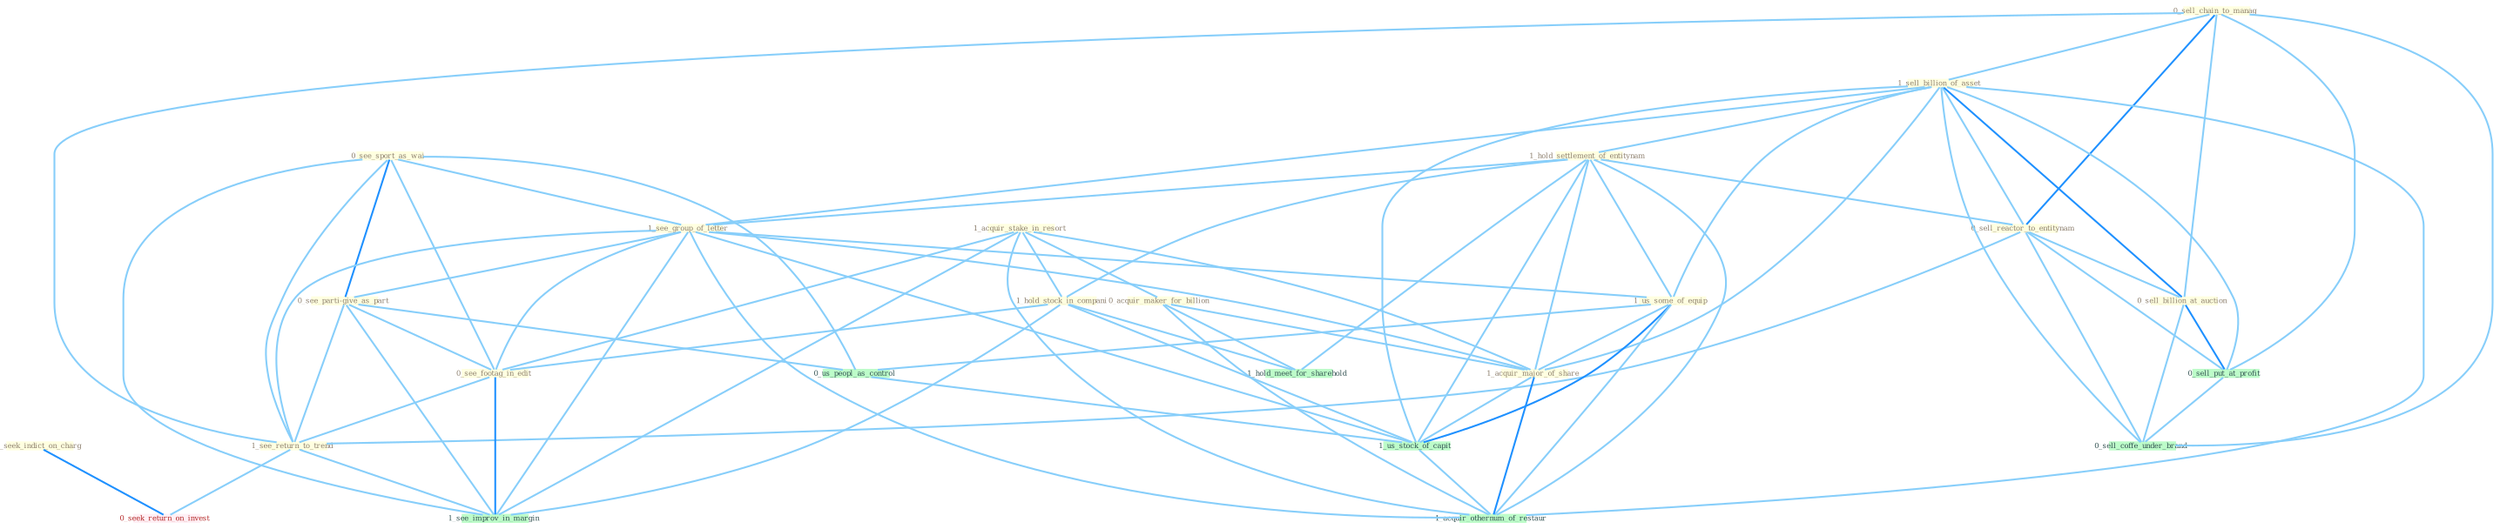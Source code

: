 Graph G{ 
    node
    [shape=polygon,style=filled,width=.5,height=.06,color="#BDFCC9",fixedsize=true,fontsize=4,
    fontcolor="#2f4f4f"];
    {node
    [color="#ffffe0", fontcolor="#8b7d6b"] "0_see_sport_as_wai " "0_sell_chain_to_manag " "1_sell_billion_of_asset " "1_acquir_stake_in_resort " "1_hold_settlement_of_entitynam " "1_see_group_of_letter " "0_sell_reactor_to_entitynam " "0_see_parti-give_as_part " "1_seek_indict_on_charg " "1_hold_stock_in_compani " "0_see_footag_in_edit " "0_acquir_maker_for_billion " "1_us_some_of_equip " "1_acquir_major_of_share " "1_see_return_to_trend " "0_sell_billion_at_auction "}
{node [color="#fff0f5", fontcolor="#b22222"] "0_seek_return_on_invest "}
edge [color="#B0E2FF"];

	"0_see_sport_as_wai " -- "1_see_group_of_letter " [w="1", color="#87cefa" ];
	"0_see_sport_as_wai " -- "0_see_parti-give_as_part " [w="2", color="#1e90ff" , len=0.8];
	"0_see_sport_as_wai " -- "0_see_footag_in_edit " [w="1", color="#87cefa" ];
	"0_see_sport_as_wai " -- "1_see_return_to_trend " [w="1", color="#87cefa" ];
	"0_see_sport_as_wai " -- "0_us_peopl_as_control " [w="1", color="#87cefa" ];
	"0_see_sport_as_wai " -- "1_see_improv_in_margin " [w="1", color="#87cefa" ];
	"0_sell_chain_to_manag " -- "1_sell_billion_of_asset " [w="1", color="#87cefa" ];
	"0_sell_chain_to_manag " -- "0_sell_reactor_to_entitynam " [w="2", color="#1e90ff" , len=0.8];
	"0_sell_chain_to_manag " -- "1_see_return_to_trend " [w="1", color="#87cefa" ];
	"0_sell_chain_to_manag " -- "0_sell_billion_at_auction " [w="1", color="#87cefa" ];
	"0_sell_chain_to_manag " -- "0_sell_put_at_profit " [w="1", color="#87cefa" ];
	"0_sell_chain_to_manag " -- "0_sell_coffe_under_brand " [w="1", color="#87cefa" ];
	"1_sell_billion_of_asset " -- "1_hold_settlement_of_entitynam " [w="1", color="#87cefa" ];
	"1_sell_billion_of_asset " -- "1_see_group_of_letter " [w="1", color="#87cefa" ];
	"1_sell_billion_of_asset " -- "0_sell_reactor_to_entitynam " [w="1", color="#87cefa" ];
	"1_sell_billion_of_asset " -- "1_us_some_of_equip " [w="1", color="#87cefa" ];
	"1_sell_billion_of_asset " -- "1_acquir_major_of_share " [w="1", color="#87cefa" ];
	"1_sell_billion_of_asset " -- "0_sell_billion_at_auction " [w="2", color="#1e90ff" , len=0.8];
	"1_sell_billion_of_asset " -- "0_sell_put_at_profit " [w="1", color="#87cefa" ];
	"1_sell_billion_of_asset " -- "1_us_stock_of_capit " [w="1", color="#87cefa" ];
	"1_sell_billion_of_asset " -- "0_sell_coffe_under_brand " [w="1", color="#87cefa" ];
	"1_sell_billion_of_asset " -- "1_acquir_othernum_of_restaur " [w="1", color="#87cefa" ];
	"1_acquir_stake_in_resort " -- "1_hold_stock_in_compani " [w="1", color="#87cefa" ];
	"1_acquir_stake_in_resort " -- "0_see_footag_in_edit " [w="1", color="#87cefa" ];
	"1_acquir_stake_in_resort " -- "0_acquir_maker_for_billion " [w="1", color="#87cefa" ];
	"1_acquir_stake_in_resort " -- "1_acquir_major_of_share " [w="1", color="#87cefa" ];
	"1_acquir_stake_in_resort " -- "1_see_improv_in_margin " [w="1", color="#87cefa" ];
	"1_acquir_stake_in_resort " -- "1_acquir_othernum_of_restaur " [w="1", color="#87cefa" ];
	"1_hold_settlement_of_entitynam " -- "1_see_group_of_letter " [w="1", color="#87cefa" ];
	"1_hold_settlement_of_entitynam " -- "0_sell_reactor_to_entitynam " [w="1", color="#87cefa" ];
	"1_hold_settlement_of_entitynam " -- "1_hold_stock_in_compani " [w="1", color="#87cefa" ];
	"1_hold_settlement_of_entitynam " -- "1_us_some_of_equip " [w="1", color="#87cefa" ];
	"1_hold_settlement_of_entitynam " -- "1_acquir_major_of_share " [w="1", color="#87cefa" ];
	"1_hold_settlement_of_entitynam " -- "1_us_stock_of_capit " [w="1", color="#87cefa" ];
	"1_hold_settlement_of_entitynam " -- "1_hold_meet_for_sharehold " [w="1", color="#87cefa" ];
	"1_hold_settlement_of_entitynam " -- "1_acquir_othernum_of_restaur " [w="1", color="#87cefa" ];
	"1_see_group_of_letter " -- "0_see_parti-give_as_part " [w="1", color="#87cefa" ];
	"1_see_group_of_letter " -- "0_see_footag_in_edit " [w="1", color="#87cefa" ];
	"1_see_group_of_letter " -- "1_us_some_of_equip " [w="1", color="#87cefa" ];
	"1_see_group_of_letter " -- "1_acquir_major_of_share " [w="1", color="#87cefa" ];
	"1_see_group_of_letter " -- "1_see_return_to_trend " [w="1", color="#87cefa" ];
	"1_see_group_of_letter " -- "1_us_stock_of_capit " [w="1", color="#87cefa" ];
	"1_see_group_of_letter " -- "1_see_improv_in_margin " [w="1", color="#87cefa" ];
	"1_see_group_of_letter " -- "1_acquir_othernum_of_restaur " [w="1", color="#87cefa" ];
	"0_sell_reactor_to_entitynam " -- "1_see_return_to_trend " [w="1", color="#87cefa" ];
	"0_sell_reactor_to_entitynam " -- "0_sell_billion_at_auction " [w="1", color="#87cefa" ];
	"0_sell_reactor_to_entitynam " -- "0_sell_put_at_profit " [w="1", color="#87cefa" ];
	"0_sell_reactor_to_entitynam " -- "0_sell_coffe_under_brand " [w="1", color="#87cefa" ];
	"0_see_parti-give_as_part " -- "0_see_footag_in_edit " [w="1", color="#87cefa" ];
	"0_see_parti-give_as_part " -- "1_see_return_to_trend " [w="1", color="#87cefa" ];
	"0_see_parti-give_as_part " -- "0_us_peopl_as_control " [w="1", color="#87cefa" ];
	"0_see_parti-give_as_part " -- "1_see_improv_in_margin " [w="1", color="#87cefa" ];
	"1_seek_indict_on_charg " -- "0_seek_return_on_invest " [w="2", color="#1e90ff" , len=0.8];
	"1_hold_stock_in_compani " -- "0_see_footag_in_edit " [w="1", color="#87cefa" ];
	"1_hold_stock_in_compani " -- "1_us_stock_of_capit " [w="1", color="#87cefa" ];
	"1_hold_stock_in_compani " -- "1_see_improv_in_margin " [w="1", color="#87cefa" ];
	"1_hold_stock_in_compani " -- "1_hold_meet_for_sharehold " [w="1", color="#87cefa" ];
	"0_see_footag_in_edit " -- "1_see_return_to_trend " [w="1", color="#87cefa" ];
	"0_see_footag_in_edit " -- "1_see_improv_in_margin " [w="2", color="#1e90ff" , len=0.8];
	"0_acquir_maker_for_billion " -- "1_acquir_major_of_share " [w="1", color="#87cefa" ];
	"0_acquir_maker_for_billion " -- "1_hold_meet_for_sharehold " [w="1", color="#87cefa" ];
	"0_acquir_maker_for_billion " -- "1_acquir_othernum_of_restaur " [w="1", color="#87cefa" ];
	"1_us_some_of_equip " -- "1_acquir_major_of_share " [w="1", color="#87cefa" ];
	"1_us_some_of_equip " -- "0_us_peopl_as_control " [w="1", color="#87cefa" ];
	"1_us_some_of_equip " -- "1_us_stock_of_capit " [w="2", color="#1e90ff" , len=0.8];
	"1_us_some_of_equip " -- "1_acquir_othernum_of_restaur " [w="1", color="#87cefa" ];
	"1_acquir_major_of_share " -- "1_us_stock_of_capit " [w="1", color="#87cefa" ];
	"1_acquir_major_of_share " -- "1_acquir_othernum_of_restaur " [w="2", color="#1e90ff" , len=0.8];
	"1_see_return_to_trend " -- "0_seek_return_on_invest " [w="1", color="#87cefa" ];
	"1_see_return_to_trend " -- "1_see_improv_in_margin " [w="1", color="#87cefa" ];
	"0_sell_billion_at_auction " -- "0_sell_put_at_profit " [w="2", color="#1e90ff" , len=0.8];
	"0_sell_billion_at_auction " -- "0_sell_coffe_under_brand " [w="1", color="#87cefa" ];
	"0_us_peopl_as_control " -- "1_us_stock_of_capit " [w="1", color="#87cefa" ];
	"0_sell_put_at_profit " -- "0_sell_coffe_under_brand " [w="1", color="#87cefa" ];
	"1_us_stock_of_capit " -- "1_acquir_othernum_of_restaur " [w="1", color="#87cefa" ];
}